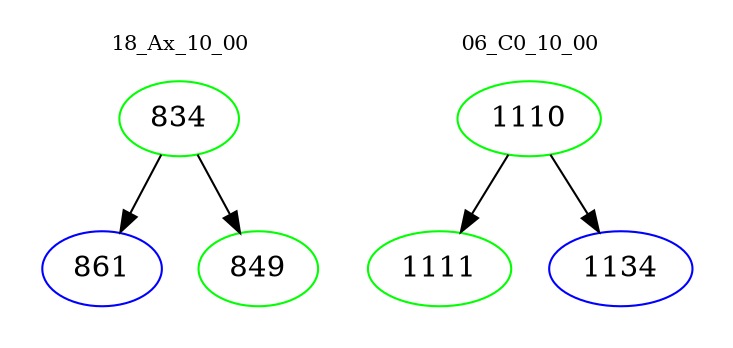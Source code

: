 digraph{
subgraph cluster_0 {
color = white
label = "18_Ax_10_00";
fontsize=10;
T0_834 [label="834", color="green"]
T0_834 -> T0_861 [color="black"]
T0_861 [label="861", color="blue"]
T0_834 -> T0_849 [color="black"]
T0_849 [label="849", color="green"]
}
subgraph cluster_1 {
color = white
label = "06_C0_10_00";
fontsize=10;
T1_1110 [label="1110", color="green"]
T1_1110 -> T1_1111 [color="black"]
T1_1111 [label="1111", color="green"]
T1_1110 -> T1_1134 [color="black"]
T1_1134 [label="1134", color="blue"]
}
}
